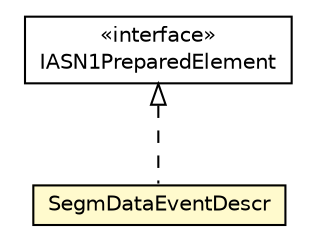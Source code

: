 #!/usr/local/bin/dot
#
# Class diagram 
# Generated by UMLGraph version R5_6-24-gf6e263 (http://www.umlgraph.org/)
#

digraph G {
	edge [fontname="Helvetica",fontsize=10,labelfontname="Helvetica",labelfontsize=10];
	node [fontname="Helvetica",fontsize=10,shape=plaintext];
	nodesep=0.25;
	ranksep=0.5;
	// org.universAAL.lddi.lib.ieeex73std.org.bn.coders.IASN1PreparedElement
	c7240897 [label=<<table title="org.universAAL.lddi.lib.ieeex73std.org.bn.coders.IASN1PreparedElement" border="0" cellborder="1" cellspacing="0" cellpadding="2" port="p" href="../../org/bn/coders/IASN1PreparedElement.html">
		<tr><td><table border="0" cellspacing="0" cellpadding="1">
<tr><td align="center" balign="center"> &#171;interface&#187; </td></tr>
<tr><td align="center" balign="center"> IASN1PreparedElement </td></tr>
		</table></td></tr>
		</table>>, URL="../../org/bn/coders/IASN1PreparedElement.html", fontname="Helvetica", fontcolor="black", fontsize=10.0];
	// org.universAAL.lddi.lib.ieeex73std.x73.p20601.SegmDataEventDescr
	c7241031 [label=<<table title="org.universAAL.lddi.lib.ieeex73std.x73.p20601.SegmDataEventDescr" border="0" cellborder="1" cellspacing="0" cellpadding="2" port="p" bgcolor="lemonChiffon" href="./SegmDataEventDescr.html">
		<tr><td><table border="0" cellspacing="0" cellpadding="1">
<tr><td align="center" balign="center"> SegmDataEventDescr </td></tr>
		</table></td></tr>
		</table>>, URL="./SegmDataEventDescr.html", fontname="Helvetica", fontcolor="black", fontsize=10.0];
	//org.universAAL.lddi.lib.ieeex73std.x73.p20601.SegmDataEventDescr implements org.universAAL.lddi.lib.ieeex73std.org.bn.coders.IASN1PreparedElement
	c7240897:p -> c7241031:p [dir=back,arrowtail=empty,style=dashed];
}

